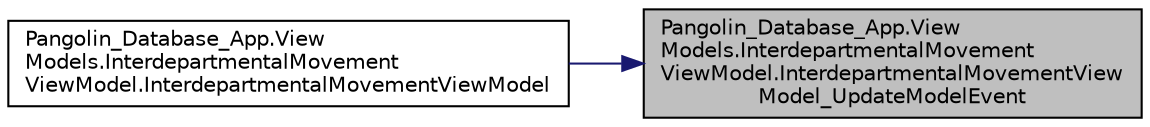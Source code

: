 digraph "Pangolin_Database_App.ViewModels.InterdepartmentalMovementViewModel.InterdepartmentalMovementViewModel_UpdateModelEvent"
{
 // LATEX_PDF_SIZE
  edge [fontname="Helvetica",fontsize="10",labelfontname="Helvetica",labelfontsize="10"];
  node [fontname="Helvetica",fontsize="10",shape=record];
  rankdir="RL";
  Node1 [label="Pangolin_Database_App.View\lModels.InterdepartmentalMovement\lViewModel.InterdepartmentalMovementView\lModel_UpdateModelEvent",height=0.2,width=0.4,color="black", fillcolor="grey75", style="filled", fontcolor="black",tooltip=" "];
  Node1 -> Node2 [dir="back",color="midnightblue",fontsize="10",style="solid"];
  Node2 [label="Pangolin_Database_App.View\lModels.InterdepartmentalMovement\lViewModel.InterdepartmentalMovementViewModel",height=0.2,width=0.4,color="black", fillcolor="white", style="filled",URL="$class_pangolin___database___app_1_1_view_models_1_1_interdepartmental_movement_view_model.html#ac4619df894d5584276552de517e348f4",tooltip=" "];
}

